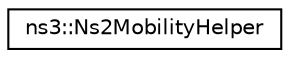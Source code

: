 digraph "Graphical Class Hierarchy"
{
 // LATEX_PDF_SIZE
  edge [fontname="Helvetica",fontsize="10",labelfontname="Helvetica",labelfontsize="10"];
  node [fontname="Helvetica",fontsize="10",shape=record];
  rankdir="LR";
  Node0 [label="ns3::Ns2MobilityHelper",height=0.2,width=0.4,color="black", fillcolor="white", style="filled",URL="$classns3_1_1_ns2_mobility_helper.html",tooltip="Helper class which can read ns-2 movement files and configure nodes mobility."];
}
